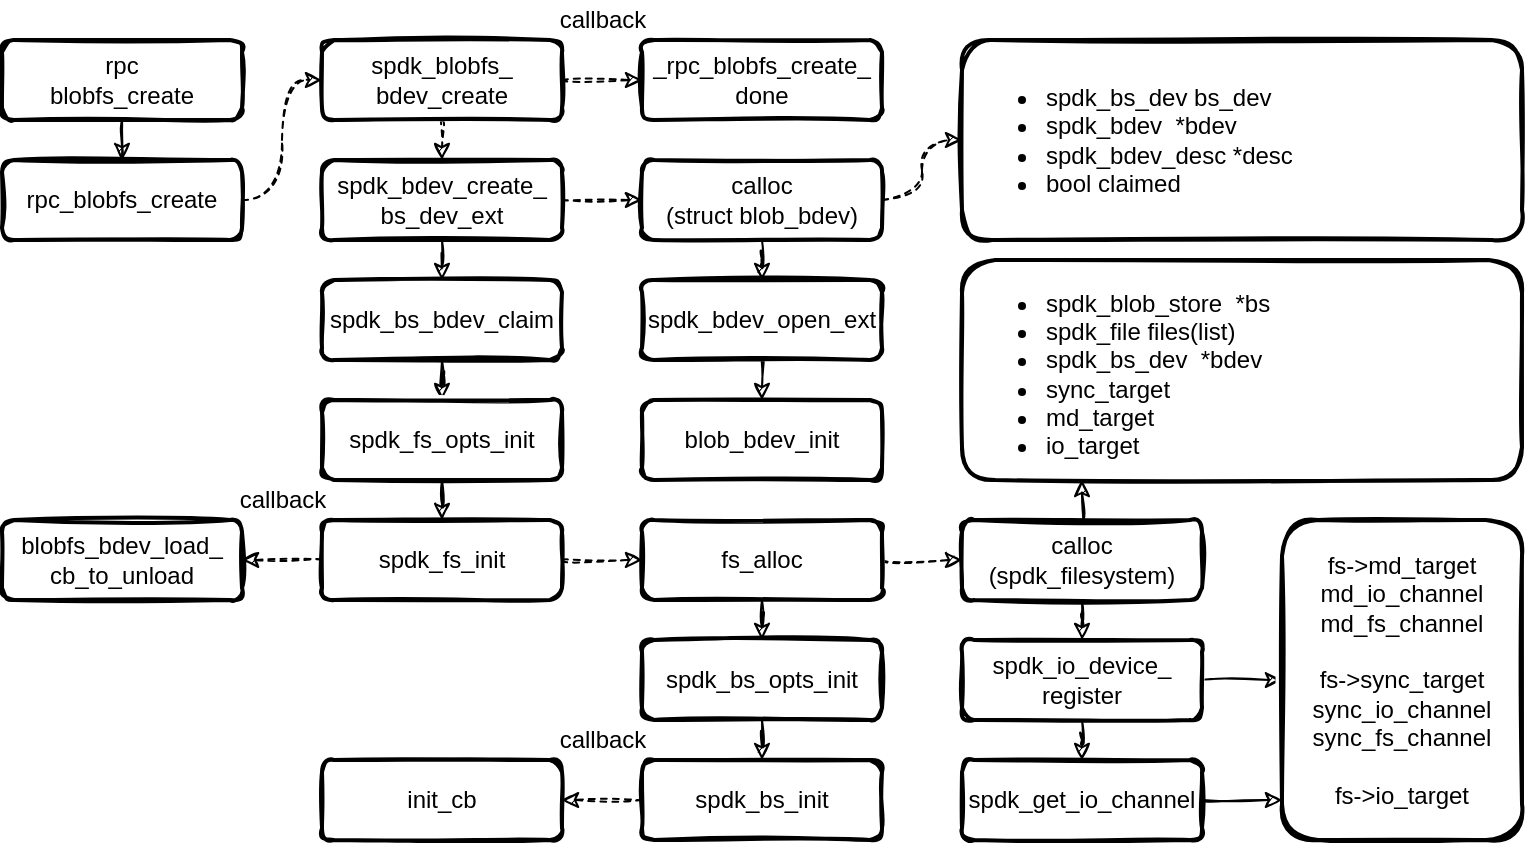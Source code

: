 <mxfile version="14.8.5" type="github">
  <diagram id="WHQ_RBcpOM1Yk_y1ZLSz" name="blobfs_create">
    <mxGraphModel dx="981" dy="637" grid="1" gridSize="10" guides="1" tooltips="1" connect="1" arrows="1" fold="1" page="1" pageScale="1" pageWidth="827" pageHeight="1169" math="0" shadow="0">
      <root>
        <mxCell id="0" />
        <mxCell id="1" parent="0" />
        <mxCell id="EF4rXDULYMqn-kAos5Xa-50" value="" style="rounded=1;whiteSpace=wrap;html=1;strokeWidth=2;fillWeight=1;hachureGap=4;hachureAngle=45;sketch=1;fillColor=#FFFFFF;" vertex="1" parent="1">
          <mxGeometry x="520" y="150" width="280" height="110" as="geometry" />
        </mxCell>
        <mxCell id="EF4rXDULYMqn-kAos5Xa-29" value="" style="rounded=1;whiteSpace=wrap;html=1;strokeWidth=2;fillWeight=1;hachureGap=4;hachureAngle=45;sketch=1;fillColor=#FFFFFF;" vertex="1" parent="1">
          <mxGeometry x="520" y="40" width="280" height="100" as="geometry" />
        </mxCell>
        <mxCell id="EF4rXDULYMqn-kAos5Xa-3" style="edgeStyle=orthogonalEdgeStyle;rounded=0;orthogonalLoop=1;jettySize=auto;html=1;entryX=0.5;entryY=0;entryDx=0;entryDy=0;sketch=1;" edge="1" parent="1" source="EF4rXDULYMqn-kAos5Xa-1" target="EF4rXDULYMqn-kAos5Xa-2">
          <mxGeometry relative="1" as="geometry" />
        </mxCell>
        <mxCell id="EF4rXDULYMqn-kAos5Xa-1" value="rpc&lt;br&gt;blobfs_create" style="rounded=1;whiteSpace=wrap;html=1;strokeWidth=2;fillWeight=1;hachureGap=4;hachureAngle=45;sketch=1;fillColor=#FFFFFF;" vertex="1" parent="1">
          <mxGeometry x="40" y="40" width="120" height="40" as="geometry" />
        </mxCell>
        <mxCell id="EF4rXDULYMqn-kAos5Xa-5" style="edgeStyle=orthogonalEdgeStyle;rounded=0;sketch=1;orthogonalLoop=1;jettySize=auto;html=1;entryX=0;entryY=0.5;entryDx=0;entryDy=0;curved=1;dashed=1;" edge="1" parent="1" source="EF4rXDULYMqn-kAos5Xa-2" target="EF4rXDULYMqn-kAos5Xa-4">
          <mxGeometry relative="1" as="geometry" />
        </mxCell>
        <mxCell id="EF4rXDULYMqn-kAos5Xa-2" value="rpc_blobfs_create" style="rounded=1;whiteSpace=wrap;html=1;strokeWidth=2;fillWeight=1;hachureGap=4;hachureAngle=45;sketch=1;fillColor=#FFFFFF;" vertex="1" parent="1">
          <mxGeometry x="40" y="100" width="120" height="40" as="geometry" />
        </mxCell>
        <mxCell id="EF4rXDULYMqn-kAos5Xa-7" style="edgeStyle=orthogonalEdgeStyle;curved=1;rounded=0;sketch=1;orthogonalLoop=1;jettySize=auto;html=1;entryX=0;entryY=0.5;entryDx=0;entryDy=0;dashed=1;" edge="1" parent="1" source="EF4rXDULYMqn-kAos5Xa-4" target="EF4rXDULYMqn-kAos5Xa-6">
          <mxGeometry relative="1" as="geometry" />
        </mxCell>
        <mxCell id="EF4rXDULYMqn-kAos5Xa-10" style="edgeStyle=orthogonalEdgeStyle;curved=1;rounded=0;sketch=1;orthogonalLoop=1;jettySize=auto;html=1;entryX=0.5;entryY=0;entryDx=0;entryDy=0;dashed=1;" edge="1" parent="1" source="EF4rXDULYMqn-kAos5Xa-4">
          <mxGeometry relative="1" as="geometry">
            <mxPoint x="260" y="100" as="targetPoint" />
          </mxGeometry>
        </mxCell>
        <mxCell id="EF4rXDULYMqn-kAos5Xa-4" value="spdk_blobfs_&lt;br&gt;bdev_create" style="rounded=1;whiteSpace=wrap;html=1;strokeWidth=2;fillWeight=1;hachureGap=4;hachureAngle=45;sketch=1;fillColor=#FFFFFF;" vertex="1" parent="1">
          <mxGeometry x="200" y="40" width="120" height="40" as="geometry" />
        </mxCell>
        <mxCell id="EF4rXDULYMqn-kAos5Xa-6" value="_rpc_blobfs_create_&lt;br&gt;done" style="rounded=1;whiteSpace=wrap;html=1;strokeWidth=2;fillWeight=1;hachureGap=4;hachureAngle=45;sketch=1;fillColor=#FFFFFF;" vertex="1" parent="1">
          <mxGeometry x="360" y="40" width="120" height="40" as="geometry" />
        </mxCell>
        <mxCell id="EF4rXDULYMqn-kAos5Xa-8" value="callback" style="text;html=1;align=center;verticalAlign=middle;resizable=0;points=[];autosize=1;strokeColor=none;" vertex="1" parent="1">
          <mxGeometry x="310" y="20" width="60" height="20" as="geometry" />
        </mxCell>
        <mxCell id="EF4rXDULYMqn-kAos5Xa-16" style="edgeStyle=orthogonalEdgeStyle;curved=1;rounded=0;sketch=1;orthogonalLoop=1;jettySize=auto;html=1;entryX=0.5;entryY=0;entryDx=0;entryDy=0;" edge="1" parent="1" source="EF4rXDULYMqn-kAos5Xa-11" target="EF4rXDULYMqn-kAos5Xa-13">
          <mxGeometry relative="1" as="geometry" />
        </mxCell>
        <mxCell id="EF4rXDULYMqn-kAos5Xa-23" style="edgeStyle=orthogonalEdgeStyle;curved=1;rounded=0;sketch=1;orthogonalLoop=1;jettySize=auto;html=1;entryX=0;entryY=0.5;entryDx=0;entryDy=0;dashed=1;" edge="1" parent="1" source="EF4rXDULYMqn-kAos5Xa-11" target="EF4rXDULYMqn-kAos5Xa-22">
          <mxGeometry relative="1" as="geometry" />
        </mxCell>
        <mxCell id="EF4rXDULYMqn-kAos5Xa-11" value="spdk_bdev_create_&lt;br&gt;bs_dev_ext" style="rounded=1;whiteSpace=wrap;html=1;strokeWidth=2;fillWeight=1;hachureGap=4;hachureAngle=45;sketch=1;fillColor=#FFFFFF;" vertex="1" parent="1">
          <mxGeometry x="200" y="100" width="120" height="40" as="geometry" />
        </mxCell>
        <mxCell id="EF4rXDULYMqn-kAos5Xa-17" style="edgeStyle=orthogonalEdgeStyle;curved=1;rounded=0;sketch=1;orthogonalLoop=1;jettySize=auto;html=1;entryX=0.5;entryY=0;entryDx=0;entryDy=0;" edge="1" parent="1" source="EF4rXDULYMqn-kAos5Xa-13" target="EF4rXDULYMqn-kAos5Xa-14">
          <mxGeometry relative="1" as="geometry" />
        </mxCell>
        <mxCell id="EF4rXDULYMqn-kAos5Xa-13" value="spdk_bs_bdev_claim" style="rounded=1;whiteSpace=wrap;html=1;strokeWidth=2;fillWeight=1;hachureGap=4;hachureAngle=45;sketch=1;fillColor=#FFFFFF;" vertex="1" parent="1">
          <mxGeometry x="200" y="160" width="120" height="40" as="geometry" />
        </mxCell>
        <mxCell id="EF4rXDULYMqn-kAos5Xa-18" style="edgeStyle=orthogonalEdgeStyle;curved=1;rounded=0;sketch=1;orthogonalLoop=1;jettySize=auto;html=1;entryX=0.5;entryY=0;entryDx=0;entryDy=0;" edge="1" parent="1" source="EF4rXDULYMqn-kAos5Xa-14" target="EF4rXDULYMqn-kAos5Xa-15">
          <mxGeometry relative="1" as="geometry" />
        </mxCell>
        <mxCell id="EF4rXDULYMqn-kAos5Xa-14" value="spdk_fs_opts_init" style="rounded=1;whiteSpace=wrap;html=1;strokeWidth=2;fillWeight=1;hachureGap=4;hachureAngle=45;sketch=1;fillColor=#FFFFFF;" vertex="1" parent="1">
          <mxGeometry x="200" y="220" width="120" height="40" as="geometry" />
        </mxCell>
        <mxCell id="EF4rXDULYMqn-kAos5Xa-20" style="edgeStyle=orthogonalEdgeStyle;curved=1;rounded=0;sketch=1;orthogonalLoop=1;jettySize=auto;html=1;entryX=1;entryY=0.5;entryDx=0;entryDy=0;dashed=1;" edge="1" parent="1" source="EF4rXDULYMqn-kAos5Xa-15" target="EF4rXDULYMqn-kAos5Xa-19">
          <mxGeometry relative="1" as="geometry" />
        </mxCell>
        <mxCell id="EF4rXDULYMqn-kAos5Xa-32" style="edgeStyle=orthogonalEdgeStyle;curved=1;rounded=0;sketch=1;orthogonalLoop=1;jettySize=auto;html=1;entryX=0;entryY=0.5;entryDx=0;entryDy=0;dashed=1;" edge="1" parent="1" source="EF4rXDULYMqn-kAos5Xa-15" target="EF4rXDULYMqn-kAos5Xa-31">
          <mxGeometry relative="1" as="geometry" />
        </mxCell>
        <mxCell id="EF4rXDULYMqn-kAos5Xa-15" value="spdk_fs_init" style="rounded=1;whiteSpace=wrap;html=1;strokeWidth=2;fillWeight=1;hachureGap=4;hachureAngle=45;sketch=1;fillColor=#FFFFFF;" vertex="1" parent="1">
          <mxGeometry x="200" y="280" width="120" height="40" as="geometry" />
        </mxCell>
        <mxCell id="EF4rXDULYMqn-kAos5Xa-19" value="blobfs_bdev_load_&lt;br&gt;cb_to_unload" style="rounded=1;whiteSpace=wrap;html=1;strokeWidth=2;fillWeight=1;hachureGap=4;hachureAngle=45;sketch=1;fillColor=#FFFFFF;" vertex="1" parent="1">
          <mxGeometry x="40" y="280" width="120" height="40" as="geometry" />
        </mxCell>
        <mxCell id="EF4rXDULYMqn-kAos5Xa-21" value="callback" style="text;html=1;align=center;verticalAlign=middle;resizable=0;points=[];autosize=1;strokeColor=none;" vertex="1" parent="1">
          <mxGeometry x="150" y="260" width="60" height="20" as="geometry" />
        </mxCell>
        <mxCell id="EF4rXDULYMqn-kAos5Xa-25" style="edgeStyle=orthogonalEdgeStyle;curved=1;rounded=0;sketch=1;orthogonalLoop=1;jettySize=auto;html=1;entryX=0.5;entryY=0;entryDx=0;entryDy=0;" edge="1" parent="1" source="EF4rXDULYMqn-kAos5Xa-22" target="EF4rXDULYMqn-kAos5Xa-24">
          <mxGeometry relative="1" as="geometry" />
        </mxCell>
        <mxCell id="EF4rXDULYMqn-kAos5Xa-30" style="edgeStyle=orthogonalEdgeStyle;curved=1;rounded=0;sketch=1;orthogonalLoop=1;jettySize=auto;html=1;entryX=0;entryY=0.5;entryDx=0;entryDy=0;dashed=1;" edge="1" parent="1" source="EF4rXDULYMqn-kAos5Xa-22" target="EF4rXDULYMqn-kAos5Xa-28">
          <mxGeometry relative="1" as="geometry" />
        </mxCell>
        <mxCell id="EF4rXDULYMqn-kAos5Xa-22" value="calloc&lt;br&gt;(struct blob_bdev)" style="rounded=1;whiteSpace=wrap;html=1;strokeWidth=2;fillWeight=1;hachureGap=4;hachureAngle=45;sketch=1;fillColor=#FFFFFF;" vertex="1" parent="1">
          <mxGeometry x="360" y="100" width="120" height="40" as="geometry" />
        </mxCell>
        <mxCell id="EF4rXDULYMqn-kAos5Xa-27" style="edgeStyle=orthogonalEdgeStyle;curved=1;rounded=0;sketch=1;orthogonalLoop=1;jettySize=auto;html=1;" edge="1" parent="1" source="EF4rXDULYMqn-kAos5Xa-24">
          <mxGeometry relative="1" as="geometry">
            <mxPoint x="420" y="220" as="targetPoint" />
          </mxGeometry>
        </mxCell>
        <mxCell id="EF4rXDULYMqn-kAos5Xa-24" value="spdk_bdev_open_ext" style="rounded=1;whiteSpace=wrap;html=1;strokeWidth=2;fillWeight=1;hachureGap=4;hachureAngle=45;sketch=1;fillColor=#FFFFFF;" vertex="1" parent="1">
          <mxGeometry x="360" y="160" width="120" height="40" as="geometry" />
        </mxCell>
        <mxCell id="EF4rXDULYMqn-kAos5Xa-26" value="blob_bdev_init" style="rounded=1;whiteSpace=wrap;html=1;strokeWidth=2;fillWeight=1;hachureGap=4;hachureAngle=45;sketch=1;fillColor=#FFFFFF;" vertex="1" parent="1">
          <mxGeometry x="360" y="220" width="120" height="40" as="geometry" />
        </mxCell>
        <mxCell id="EF4rXDULYMqn-kAos5Xa-28" value="&lt;ul&gt;&lt;li&gt;spdk_bs_dev bs_dev&lt;br&gt;&lt;/li&gt;&lt;li&gt;spdk_bdev&amp;nbsp; *bdev&lt;br&gt;&lt;/li&gt;&lt;li&gt;spdk_bdev_desc *desc&lt;br&gt;&lt;/li&gt;&lt;li&gt;bool claimed&lt;br&gt;&lt;/li&gt;&lt;/ul&gt;" style="text;strokeColor=none;fillColor=none;html=1;whiteSpace=wrap;verticalAlign=middle;overflow=hidden;fillWeight=1;hachureGap=4;" vertex="1" parent="1">
          <mxGeometry x="520" y="40" width="280" height="100" as="geometry" />
        </mxCell>
        <mxCell id="EF4rXDULYMqn-kAos5Xa-34" style="edgeStyle=orthogonalEdgeStyle;curved=1;rounded=0;sketch=1;orthogonalLoop=1;jettySize=auto;html=1;entryX=0.5;entryY=0;entryDx=0;entryDy=0;" edge="1" parent="1" source="EF4rXDULYMqn-kAos5Xa-31" target="EF4rXDULYMqn-kAos5Xa-33">
          <mxGeometry relative="1" as="geometry" />
        </mxCell>
        <mxCell id="EF4rXDULYMqn-kAos5Xa-42" style="edgeStyle=orthogonalEdgeStyle;curved=1;rounded=0;sketch=1;orthogonalLoop=1;jettySize=auto;html=1;dashed=1;" edge="1" parent="1" source="EF4rXDULYMqn-kAos5Xa-31" target="EF4rXDULYMqn-kAos5Xa-41">
          <mxGeometry relative="1" as="geometry" />
        </mxCell>
        <mxCell id="EF4rXDULYMqn-kAos5Xa-31" value="fs_alloc" style="rounded=1;whiteSpace=wrap;html=1;strokeWidth=2;fillWeight=1;hachureGap=4;hachureAngle=45;sketch=1;fillColor=#FFFFFF;" vertex="1" parent="1">
          <mxGeometry x="360" y="280" width="120" height="40" as="geometry" />
        </mxCell>
        <mxCell id="EF4rXDULYMqn-kAos5Xa-36" style="edgeStyle=orthogonalEdgeStyle;curved=1;rounded=0;sketch=1;orthogonalLoop=1;jettySize=auto;html=1;entryX=0.5;entryY=0;entryDx=0;entryDy=0;" edge="1" parent="1" source="EF4rXDULYMqn-kAos5Xa-33" target="EF4rXDULYMqn-kAos5Xa-35">
          <mxGeometry relative="1" as="geometry" />
        </mxCell>
        <mxCell id="EF4rXDULYMqn-kAos5Xa-33" value="spdk_bs_opts_init" style="rounded=1;whiteSpace=wrap;html=1;strokeWidth=2;fillWeight=1;hachureGap=4;hachureAngle=45;sketch=1;fillColor=#FFFFFF;" vertex="1" parent="1">
          <mxGeometry x="360" y="340" width="120" height="40" as="geometry" />
        </mxCell>
        <mxCell id="EF4rXDULYMqn-kAos5Xa-38" style="edgeStyle=orthogonalEdgeStyle;curved=1;rounded=0;sketch=1;orthogonalLoop=1;jettySize=auto;html=1;entryX=1;entryY=0.5;entryDx=0;entryDy=0;dashed=1;" edge="1" parent="1" source="EF4rXDULYMqn-kAos5Xa-35" target="EF4rXDULYMqn-kAos5Xa-37">
          <mxGeometry relative="1" as="geometry" />
        </mxCell>
        <mxCell id="EF4rXDULYMqn-kAos5Xa-35" value="spdk_bs_init" style="rounded=1;whiteSpace=wrap;html=1;strokeWidth=2;fillWeight=1;hachureGap=4;hachureAngle=45;sketch=1;fillColor=#FFFFFF;" vertex="1" parent="1">
          <mxGeometry x="360" y="400" width="120" height="40" as="geometry" />
        </mxCell>
        <mxCell id="EF4rXDULYMqn-kAos5Xa-37" value="init_cb" style="rounded=1;whiteSpace=wrap;html=1;strokeWidth=2;fillWeight=1;hachureGap=4;hachureAngle=45;sketch=1;fillColor=#FFFFFF;" vertex="1" parent="1">
          <mxGeometry x="200" y="400" width="120" height="40" as="geometry" />
        </mxCell>
        <mxCell id="EF4rXDULYMqn-kAos5Xa-39" value="callback" style="text;html=1;align=center;verticalAlign=middle;resizable=0;points=[];autosize=1;strokeColor=none;" vertex="1" parent="1">
          <mxGeometry x="310" y="380" width="60" height="20" as="geometry" />
        </mxCell>
        <mxCell id="EF4rXDULYMqn-kAos5Xa-40" value="&lt;ul&gt;&lt;li&gt;spdk_blob_store&amp;nbsp; *bs&lt;br&gt;&lt;/li&gt;&lt;li&gt;spdk_file files(list)&lt;/li&gt;&lt;li&gt;spdk_bs_dev&amp;nbsp; *bdev&lt;br&gt;&lt;/li&gt;&lt;li&gt;sync_target&lt;br&gt;&lt;/li&gt;&lt;li&gt;md_target&lt;br&gt;&lt;/li&gt;&lt;li&gt;io_target&lt;br&gt;&lt;/li&gt;&lt;/ul&gt;" style="text;strokeColor=none;fillColor=none;html=1;whiteSpace=wrap;verticalAlign=middle;overflow=hidden;fillWeight=1;hachureGap=4;" vertex="1" parent="1">
          <mxGeometry x="520" y="150" width="280" height="110" as="geometry" />
        </mxCell>
        <mxCell id="EF4rXDULYMqn-kAos5Xa-46" style="edgeStyle=orthogonalEdgeStyle;curved=1;rounded=0;sketch=1;orthogonalLoop=1;jettySize=auto;html=1;entryX=0.5;entryY=0;entryDx=0;entryDy=0;" edge="1" parent="1" source="EF4rXDULYMqn-kAos5Xa-41" target="EF4rXDULYMqn-kAos5Xa-43">
          <mxGeometry relative="1" as="geometry" />
        </mxCell>
        <mxCell id="EF4rXDULYMqn-kAos5Xa-51" style="edgeStyle=orthogonalEdgeStyle;curved=1;rounded=0;sketch=1;orthogonalLoop=1;jettySize=auto;html=1;" edge="1" parent="1" source="EF4rXDULYMqn-kAos5Xa-41">
          <mxGeometry relative="1" as="geometry">
            <mxPoint x="580" y="260" as="targetPoint" />
          </mxGeometry>
        </mxCell>
        <mxCell id="EF4rXDULYMqn-kAos5Xa-41" value="calloc&lt;br&gt;(spdk_filesystem)" style="rounded=1;whiteSpace=wrap;html=1;strokeWidth=2;fillWeight=1;hachureGap=4;hachureAngle=45;sketch=1;fillColor=#FFFFFF;" vertex="1" parent="1">
          <mxGeometry x="520" y="280" width="120" height="40" as="geometry" />
        </mxCell>
        <mxCell id="EF4rXDULYMqn-kAos5Xa-45" style="edgeStyle=orthogonalEdgeStyle;curved=1;rounded=0;sketch=1;orthogonalLoop=1;jettySize=auto;html=1;entryX=0.5;entryY=0;entryDx=0;entryDy=0;" edge="1" parent="1" source="EF4rXDULYMqn-kAos5Xa-43" target="EF4rXDULYMqn-kAos5Xa-44">
          <mxGeometry relative="1" as="geometry" />
        </mxCell>
        <mxCell id="EF4rXDULYMqn-kAos5Xa-48" style="edgeStyle=orthogonalEdgeStyle;curved=1;rounded=0;sketch=1;orthogonalLoop=1;jettySize=auto;html=1;entryX=0;entryY=0.5;entryDx=0;entryDy=0;" edge="1" parent="1" source="EF4rXDULYMqn-kAos5Xa-43" target="EF4rXDULYMqn-kAos5Xa-47">
          <mxGeometry relative="1" as="geometry" />
        </mxCell>
        <mxCell id="EF4rXDULYMqn-kAos5Xa-43" value="spdk_io_device_&lt;br&gt;register" style="rounded=1;whiteSpace=wrap;html=1;strokeWidth=2;fillWeight=1;hachureGap=4;hachureAngle=45;sketch=1;fillColor=#FFFFFF;" vertex="1" parent="1">
          <mxGeometry x="520" y="340" width="120" height="40" as="geometry" />
        </mxCell>
        <mxCell id="EF4rXDULYMqn-kAos5Xa-49" style="edgeStyle=orthogonalEdgeStyle;curved=1;rounded=0;sketch=1;orthogonalLoop=1;jettySize=auto;html=1;entryX=0;entryY=0.875;entryDx=0;entryDy=0;entryPerimeter=0;" edge="1" parent="1" source="EF4rXDULYMqn-kAos5Xa-44" target="EF4rXDULYMqn-kAos5Xa-47">
          <mxGeometry relative="1" as="geometry" />
        </mxCell>
        <mxCell id="EF4rXDULYMqn-kAos5Xa-44" value="spdk_get_io_channel" style="rounded=1;whiteSpace=wrap;html=1;strokeWidth=2;fillWeight=1;hachureGap=4;hachureAngle=45;sketch=1;fillColor=#FFFFFF;" vertex="1" parent="1">
          <mxGeometry x="520" y="400" width="120" height="40" as="geometry" />
        </mxCell>
        <mxCell id="EF4rXDULYMqn-kAos5Xa-47" value="fs-&amp;gt;md_target&lt;br&gt;md_io_channel&lt;br&gt;md_fs_channel&lt;br&gt;&lt;br&gt;fs-&amp;gt;sync_target&lt;br&gt;sync_io_channel&lt;br&gt;sync_fs_channel&lt;br&gt;&lt;br&gt;fs-&amp;gt;io_target" style="rounded=1;whiteSpace=wrap;html=1;strokeWidth=2;fillWeight=1;hachureGap=4;hachureAngle=45;sketch=1;fillColor=#FFFFFF;" vertex="1" parent="1">
          <mxGeometry x="680" y="280" width="120" height="160" as="geometry" />
        </mxCell>
      </root>
    </mxGraphModel>
  </diagram>
</mxfile>
